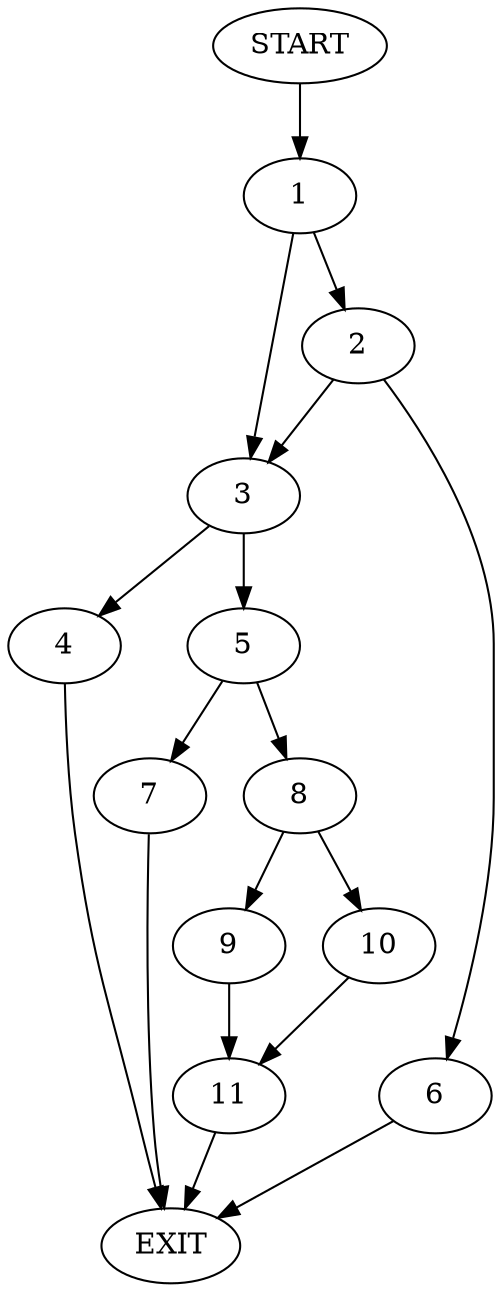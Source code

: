 digraph {
0 [label="START"]
12 [label="EXIT"]
0 -> 1
1 -> 2
1 -> 3
3 -> 4
3 -> 5
2 -> 6
2 -> 3
6 -> 12
5 -> 7
5 -> 8
4 -> 12
8 -> 9
8 -> 10
7 -> 12
9 -> 11
10 -> 11
11 -> 12
}
